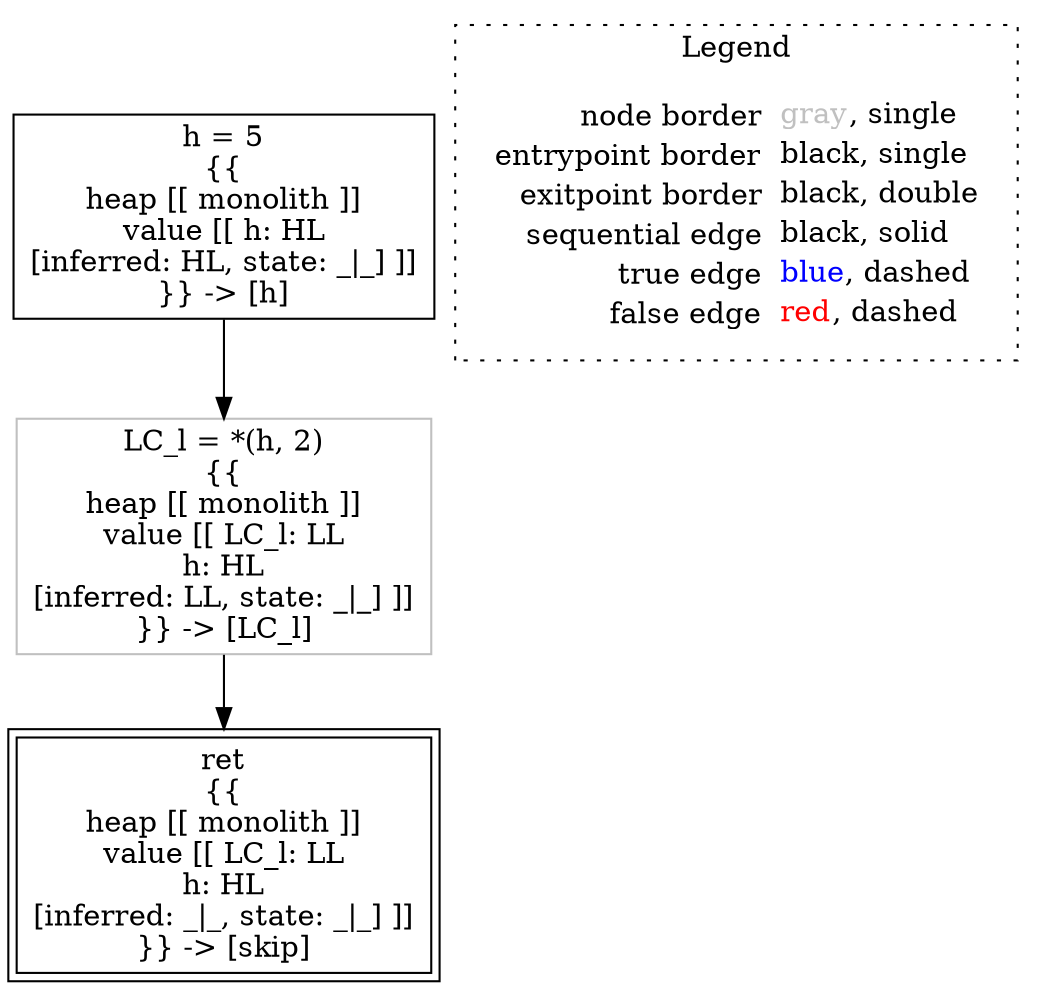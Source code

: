 digraph {
	"node0" [shape="rect",color="black",label=<h = 5<BR/>{{<BR/>heap [[ monolith ]]<BR/>value [[ h: HL<BR/>[inferred: HL, state: _|_] ]]<BR/>}} -&gt; [h]>];
	"node1" [shape="rect",color="gray",label=<LC_l = *(h, 2)<BR/>{{<BR/>heap [[ monolith ]]<BR/>value [[ LC_l: LL<BR/>h: HL<BR/>[inferred: LL, state: _|_] ]]<BR/>}} -&gt; [LC_l]>];
	"node2" [shape="rect",color="black",peripheries="2",label=<ret<BR/>{{<BR/>heap [[ monolith ]]<BR/>value [[ LC_l: LL<BR/>h: HL<BR/>[inferred: _|_, state: _|_] ]]<BR/>}} -&gt; [skip]>];
	"node0" -> "node1" [color="black"];
	"node1" -> "node2" [color="black"];
subgraph cluster_legend {
	label="Legend";
	style=dotted;
	node [shape=plaintext];
	"legend" [label=<<table border="0" cellpadding="2" cellspacing="0" cellborder="0"><tr><td align="right">node border&nbsp;</td><td align="left"><font color="gray">gray</font>, single</td></tr><tr><td align="right">entrypoint border&nbsp;</td><td align="left"><font color="black">black</font>, single</td></tr><tr><td align="right">exitpoint border&nbsp;</td><td align="left"><font color="black">black</font>, double</td></tr><tr><td align="right">sequential edge&nbsp;</td><td align="left"><font color="black">black</font>, solid</td></tr><tr><td align="right">true edge&nbsp;</td><td align="left"><font color="blue">blue</font>, dashed</td></tr><tr><td align="right">false edge&nbsp;</td><td align="left"><font color="red">red</font>, dashed</td></tr></table>>];
}

}
